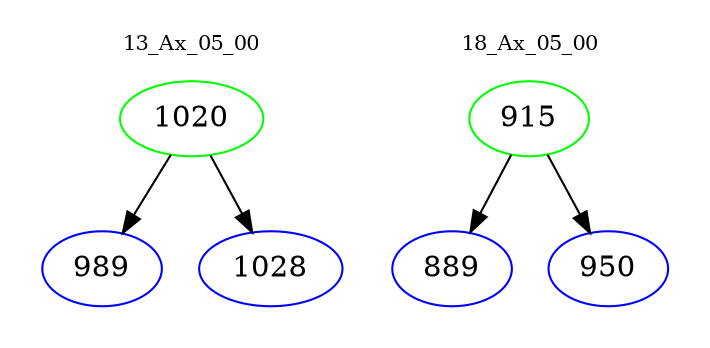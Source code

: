 digraph{
subgraph cluster_0 {
color = white
label = "13_Ax_05_00";
fontsize=10;
T0_1020 [label="1020", color="green"]
T0_1020 -> T0_989 [color="black"]
T0_989 [label="989", color="blue"]
T0_1020 -> T0_1028 [color="black"]
T0_1028 [label="1028", color="blue"]
}
subgraph cluster_1 {
color = white
label = "18_Ax_05_00";
fontsize=10;
T1_915 [label="915", color="green"]
T1_915 -> T1_889 [color="black"]
T1_889 [label="889", color="blue"]
T1_915 -> T1_950 [color="black"]
T1_950 [label="950", color="blue"]
}
}

